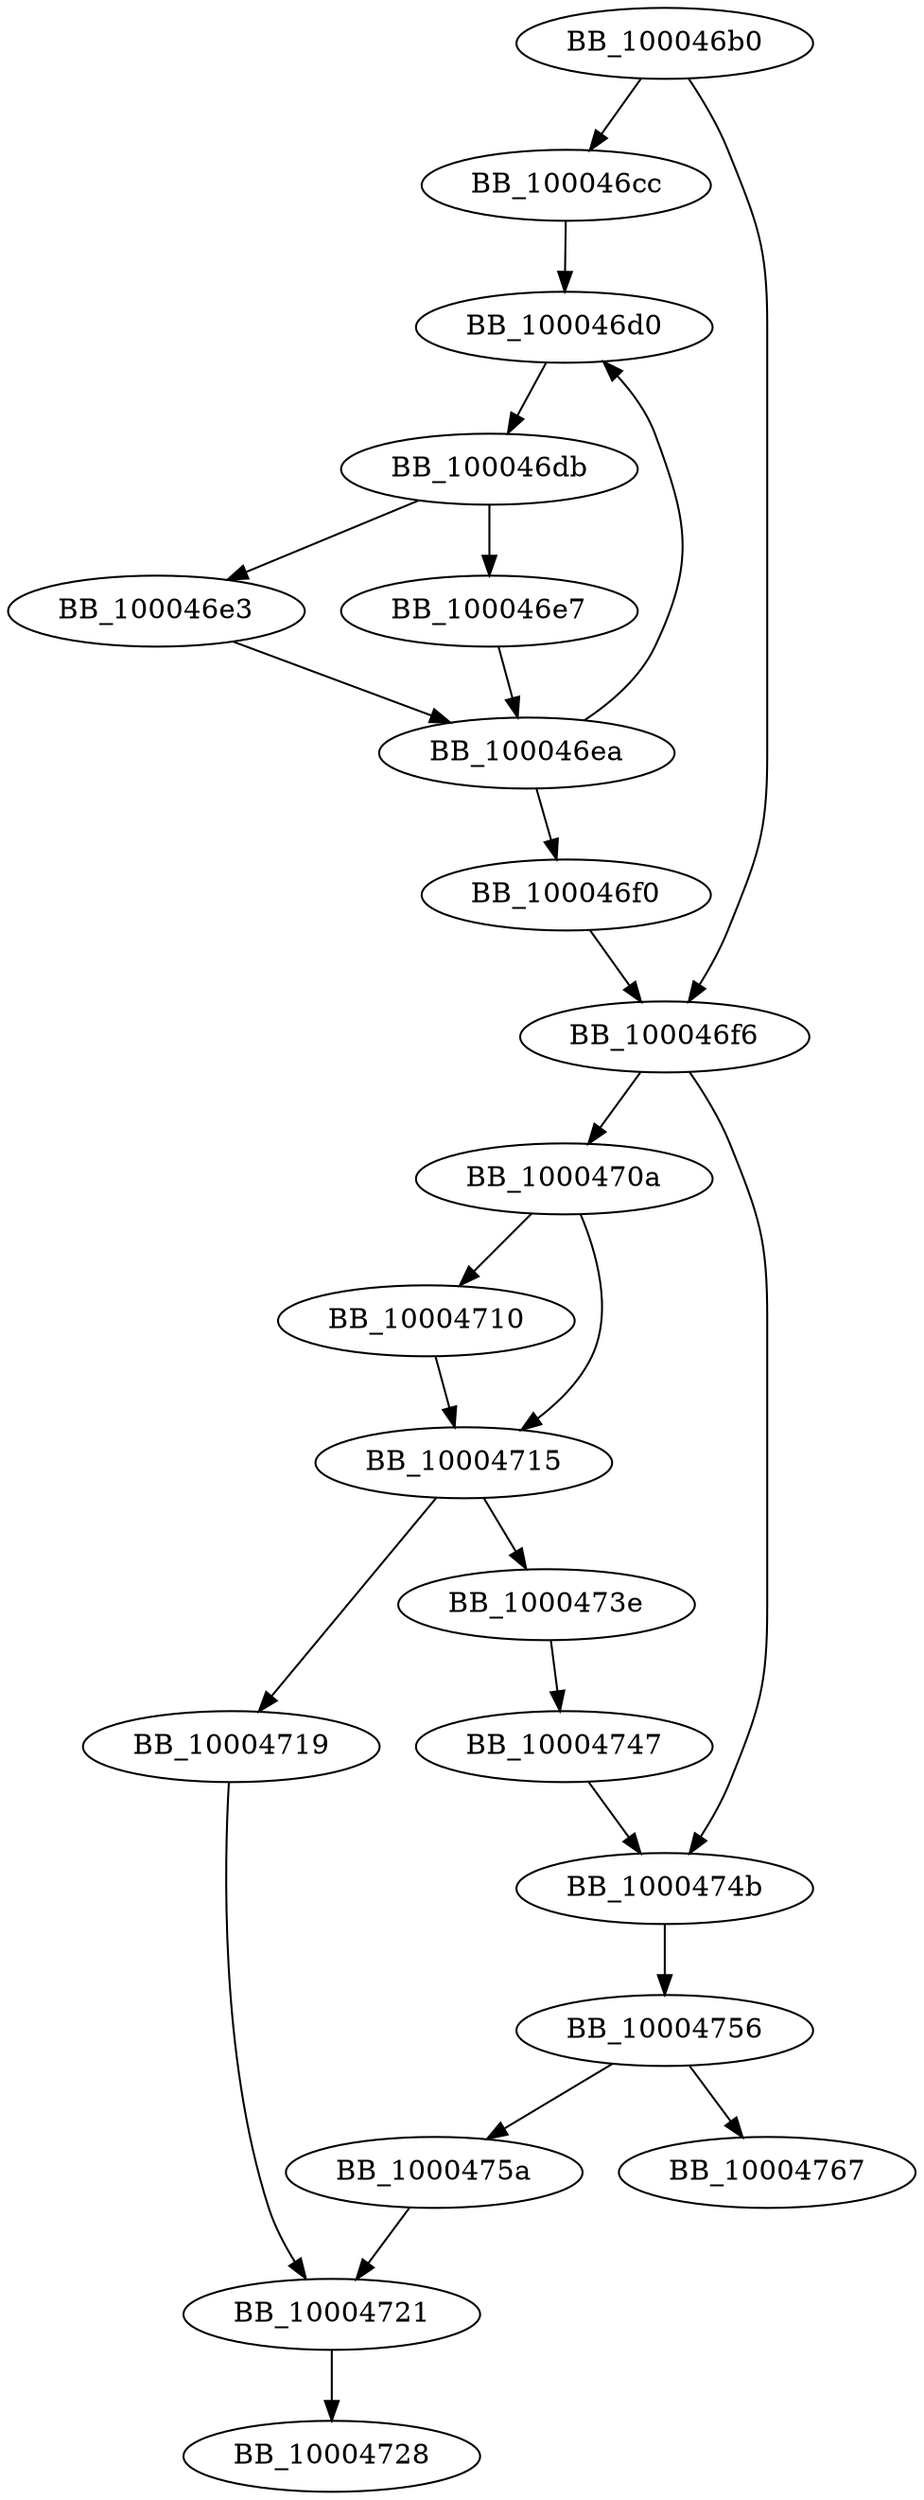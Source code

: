 DiGraph sub_100046B0{
BB_100046b0->BB_100046cc
BB_100046b0->BB_100046f6
BB_100046cc->BB_100046d0
BB_100046d0->BB_100046db
BB_100046db->BB_100046e3
BB_100046db->BB_100046e7
BB_100046e3->BB_100046ea
BB_100046e7->BB_100046ea
BB_100046ea->BB_100046d0
BB_100046ea->BB_100046f0
BB_100046f0->BB_100046f6
BB_100046f6->BB_1000470a
BB_100046f6->BB_1000474b
BB_1000470a->BB_10004710
BB_1000470a->BB_10004715
BB_10004710->BB_10004715
BB_10004715->BB_10004719
BB_10004715->BB_1000473e
BB_10004719->BB_10004721
BB_10004721->BB_10004728
BB_1000473e->BB_10004747
BB_10004747->BB_1000474b
BB_1000474b->BB_10004756
BB_10004756->BB_1000475a
BB_10004756->BB_10004767
BB_1000475a->BB_10004721
}
